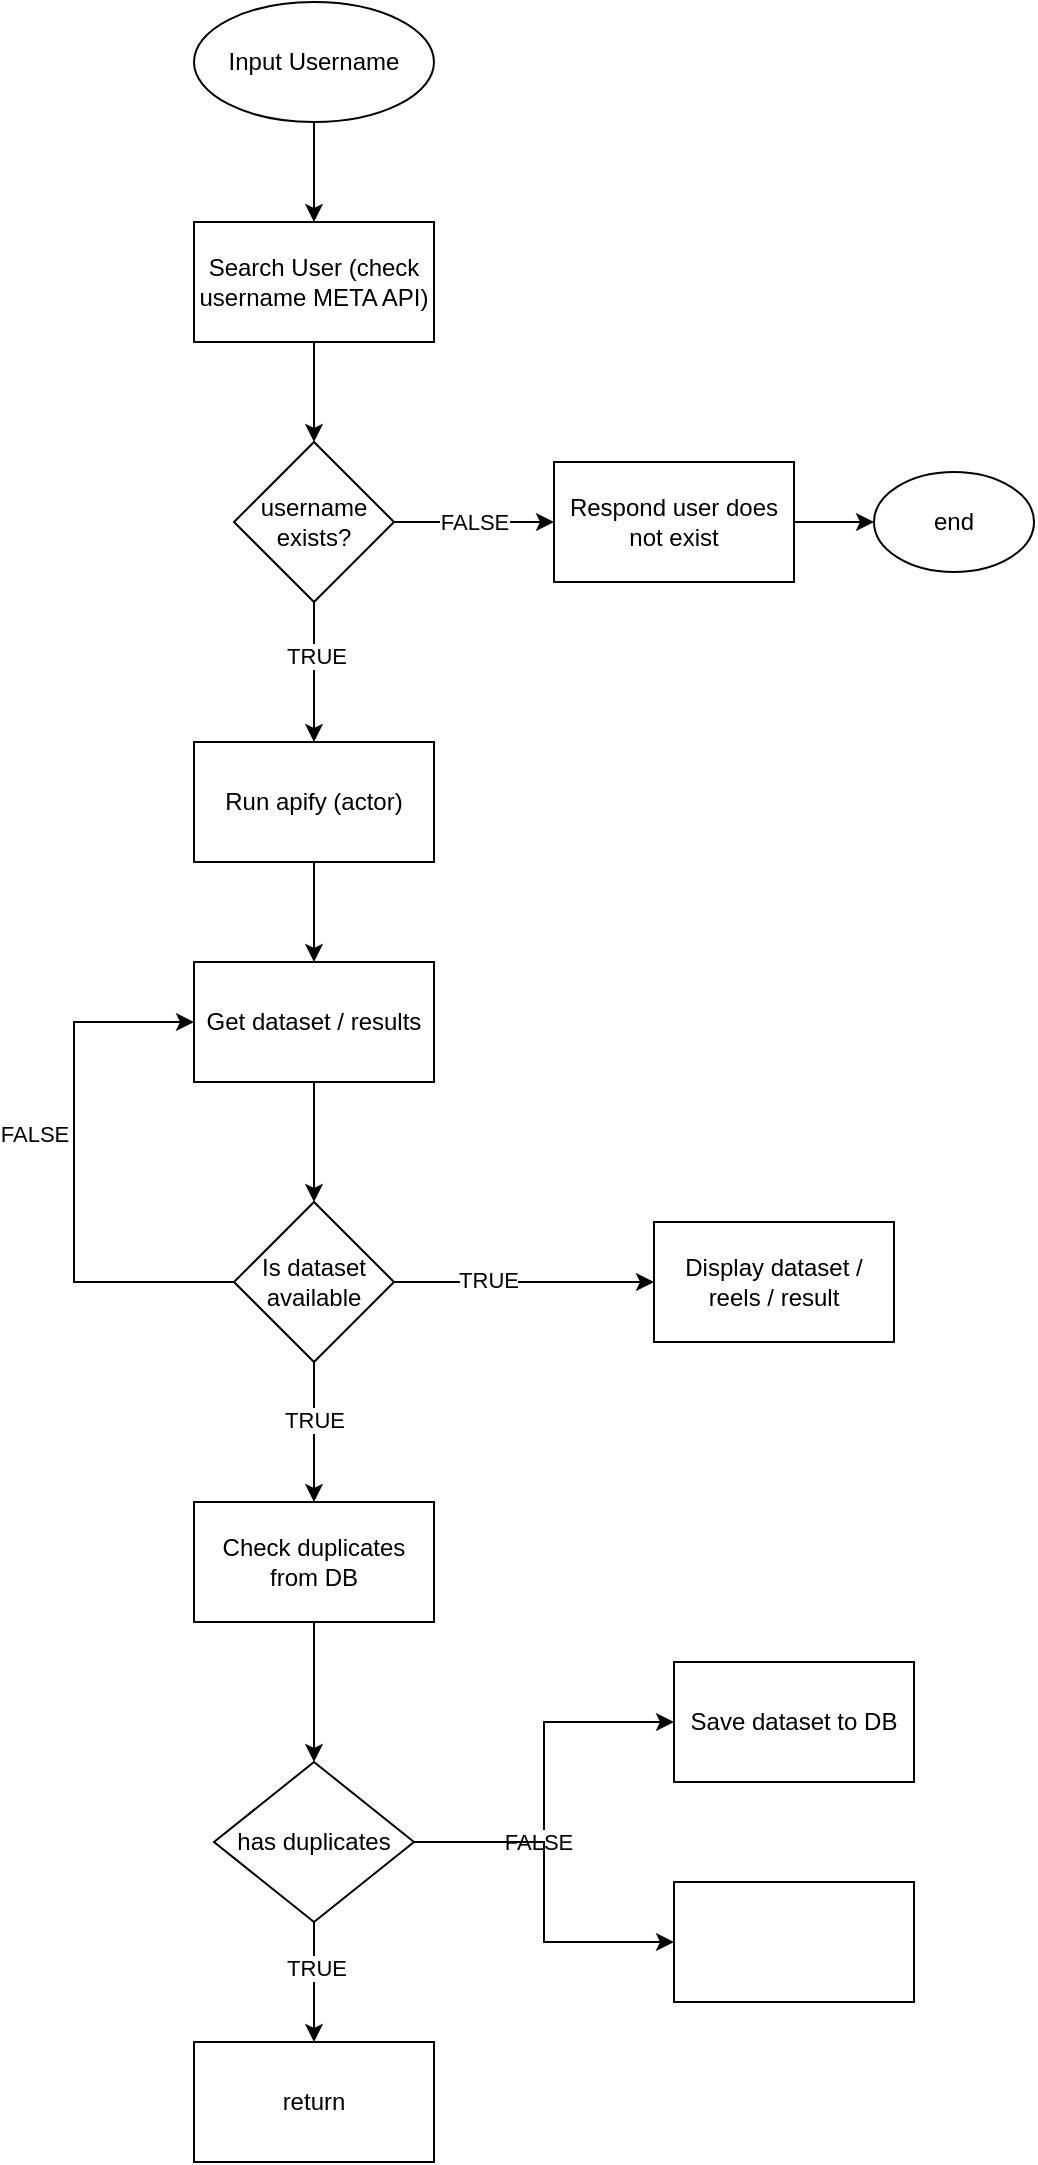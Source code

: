 <mxfile version="26.2.12">
  <diagram name="Page-1" id="h61SVVntLW2SpJuhT1aK">
    <mxGraphModel dx="2197" dy="1143" grid="1" gridSize="10" guides="1" tooltips="1" connect="1" arrows="1" fold="1" page="1" pageScale="1" pageWidth="2000" pageHeight="2000" math="0" shadow="0">
      <root>
        <mxCell id="0" />
        <mxCell id="1" parent="0" />
        <mxCell id="_Dbv0V_0b71Nu5GrJvEi-3" value="" style="edgeStyle=orthogonalEdgeStyle;rounded=0;orthogonalLoop=1;jettySize=auto;html=1;" parent="1" source="_Dbv0V_0b71Nu5GrJvEi-1" target="_Dbv0V_0b71Nu5GrJvEi-2" edge="1">
          <mxGeometry relative="1" as="geometry" />
        </mxCell>
        <mxCell id="_Dbv0V_0b71Nu5GrJvEi-1" value="Input Username" style="ellipse;whiteSpace=wrap;html=1;" parent="1" vertex="1">
          <mxGeometry x="600" y="150" width="120" height="60" as="geometry" />
        </mxCell>
        <mxCell id="_Dbv0V_0b71Nu5GrJvEi-5" value="" style="edgeStyle=orthogonalEdgeStyle;rounded=0;orthogonalLoop=1;jettySize=auto;html=1;" parent="1" source="_Dbv0V_0b71Nu5GrJvEi-2" target="_Dbv0V_0b71Nu5GrJvEi-4" edge="1">
          <mxGeometry relative="1" as="geometry" />
        </mxCell>
        <mxCell id="_Dbv0V_0b71Nu5GrJvEi-2" value="Search User (check username META API)" style="whiteSpace=wrap;html=1;" parent="1" vertex="1">
          <mxGeometry x="600" y="260" width="120" height="60" as="geometry" />
        </mxCell>
        <mxCell id="_Dbv0V_0b71Nu5GrJvEi-7" value="FALSE" style="edgeStyle=orthogonalEdgeStyle;rounded=0;orthogonalLoop=1;jettySize=auto;html=1;" parent="1" source="_Dbv0V_0b71Nu5GrJvEi-4" target="_Dbv0V_0b71Nu5GrJvEi-6" edge="1">
          <mxGeometry relative="1" as="geometry" />
        </mxCell>
        <mxCell id="_Dbv0V_0b71Nu5GrJvEi-13" value="" style="edgeStyle=orthogonalEdgeStyle;rounded=0;orthogonalLoop=1;jettySize=auto;html=1;" parent="1" source="_Dbv0V_0b71Nu5GrJvEi-4" target="_Dbv0V_0b71Nu5GrJvEi-12" edge="1">
          <mxGeometry relative="1" as="geometry" />
        </mxCell>
        <mxCell id="_Dbv0V_0b71Nu5GrJvEi-14" value="TRUE" style="edgeLabel;html=1;align=center;verticalAlign=middle;resizable=0;points=[];" parent="_Dbv0V_0b71Nu5GrJvEi-13" vertex="1" connectable="0">
          <mxGeometry x="-0.222" y="1" relative="1" as="geometry">
            <mxPoint as="offset" />
          </mxGeometry>
        </mxCell>
        <mxCell id="_Dbv0V_0b71Nu5GrJvEi-4" value="username exists?" style="rhombus;whiteSpace=wrap;html=1;" parent="1" vertex="1">
          <mxGeometry x="620" y="370" width="80" height="80" as="geometry" />
        </mxCell>
        <mxCell id="_Dbv0V_0b71Nu5GrJvEi-11" value="" style="edgeStyle=orthogonalEdgeStyle;rounded=0;orthogonalLoop=1;jettySize=auto;html=1;" parent="1" source="_Dbv0V_0b71Nu5GrJvEi-6" target="_Dbv0V_0b71Nu5GrJvEi-10" edge="1">
          <mxGeometry relative="1" as="geometry" />
        </mxCell>
        <mxCell id="_Dbv0V_0b71Nu5GrJvEi-6" value="Respond user does not exist" style="whiteSpace=wrap;html=1;" parent="1" vertex="1">
          <mxGeometry x="780" y="380" width="120" height="60" as="geometry" />
        </mxCell>
        <mxCell id="_Dbv0V_0b71Nu5GrJvEi-10" value="end" style="ellipse;whiteSpace=wrap;html=1;" parent="1" vertex="1">
          <mxGeometry x="940" y="385" width="80" height="50" as="geometry" />
        </mxCell>
        <mxCell id="_Dbv0V_0b71Nu5GrJvEi-21" value="" style="edgeStyle=orthogonalEdgeStyle;rounded=0;orthogonalLoop=1;jettySize=auto;html=1;" parent="1" source="_Dbv0V_0b71Nu5GrJvEi-12" target="_Dbv0V_0b71Nu5GrJvEi-15" edge="1">
          <mxGeometry relative="1" as="geometry" />
        </mxCell>
        <mxCell id="_Dbv0V_0b71Nu5GrJvEi-12" value="Run apify (actor)" style="whiteSpace=wrap;html=1;" parent="1" vertex="1">
          <mxGeometry x="600" y="520" width="120" height="60" as="geometry" />
        </mxCell>
        <mxCell id="Ycl4GxUiq36-YD5LlwCj-3" style="edgeStyle=orthogonalEdgeStyle;rounded=0;orthogonalLoop=1;jettySize=auto;html=1;entryX=0.5;entryY=0;entryDx=0;entryDy=0;" parent="1" source="_Dbv0V_0b71Nu5GrJvEi-15" target="_Dbv0V_0b71Nu5GrJvEi-19" edge="1">
          <mxGeometry relative="1" as="geometry" />
        </mxCell>
        <mxCell id="_Dbv0V_0b71Nu5GrJvEi-15" value="Get dataset / results" style="whiteSpace=wrap;html=1;" parent="1" vertex="1">
          <mxGeometry x="600" y="630" width="120" height="60" as="geometry" />
        </mxCell>
        <mxCell id="_Dbv0V_0b71Nu5GrJvEi-23" style="edgeStyle=orthogonalEdgeStyle;rounded=0;orthogonalLoop=1;jettySize=auto;html=1;" parent="1" source="_Dbv0V_0b71Nu5GrJvEi-19" target="_Dbv0V_0b71Nu5GrJvEi-15" edge="1">
          <mxGeometry relative="1" as="geometry">
            <Array as="points">
              <mxPoint x="540" y="790" />
              <mxPoint x="540" y="660" />
            </Array>
            <mxPoint x="770" y="680" as="targetPoint" />
          </mxGeometry>
        </mxCell>
        <mxCell id="_Dbv0V_0b71Nu5GrJvEi-24" value="FALSE" style="edgeLabel;html=1;align=center;verticalAlign=middle;resizable=0;points=[];" parent="_Dbv0V_0b71Nu5GrJvEi-23" vertex="1" connectable="0">
          <mxGeometry x="0.202" y="1" relative="1" as="geometry">
            <mxPoint x="-19" y="8" as="offset" />
          </mxGeometry>
        </mxCell>
        <mxCell id="_Dbv0V_0b71Nu5GrJvEi-26" value="" style="edgeStyle=orthogonalEdgeStyle;rounded=0;orthogonalLoop=1;jettySize=auto;html=1;" parent="1" source="_Dbv0V_0b71Nu5GrJvEi-19" target="_Dbv0V_0b71Nu5GrJvEi-25" edge="1">
          <mxGeometry relative="1" as="geometry" />
        </mxCell>
        <mxCell id="_Dbv0V_0b71Nu5GrJvEi-27" value="TRUE" style="edgeLabel;html=1;align=center;verticalAlign=middle;resizable=0;points=[];" parent="_Dbv0V_0b71Nu5GrJvEi-26" vertex="1" connectable="0">
          <mxGeometry x="-0.277" y="1" relative="1" as="geometry">
            <mxPoint as="offset" />
          </mxGeometry>
        </mxCell>
        <mxCell id="Ycl4GxUiq36-YD5LlwCj-5" value="" style="edgeStyle=orthogonalEdgeStyle;rounded=0;orthogonalLoop=1;jettySize=auto;html=1;" parent="1" source="_Dbv0V_0b71Nu5GrJvEi-19" target="Ycl4GxUiq36-YD5LlwCj-4" edge="1">
          <mxGeometry relative="1" as="geometry" />
        </mxCell>
        <mxCell id="Ycl4GxUiq36-YD5LlwCj-6" value="TRUE" style="edgeLabel;html=1;align=center;verticalAlign=middle;resizable=0;points=[];" parent="Ycl4GxUiq36-YD5LlwCj-5" vertex="1" connectable="0">
          <mxGeometry x="-0.178" relative="1" as="geometry">
            <mxPoint as="offset" />
          </mxGeometry>
        </mxCell>
        <mxCell id="_Dbv0V_0b71Nu5GrJvEi-19" value="Is dataset available" style="rhombus;whiteSpace=wrap;html=1;" parent="1" vertex="1">
          <mxGeometry x="620" y="750" width="80" height="80" as="geometry" />
        </mxCell>
        <mxCell id="_Dbv0V_0b71Nu5GrJvEi-25" value="Display dataset / reels / result" style="whiteSpace=wrap;html=1;" parent="1" vertex="1">
          <mxGeometry x="830" y="760" width="120" height="60" as="geometry" />
        </mxCell>
        <mxCell id="Ycl4GxUiq36-YD5LlwCj-10" value="" style="edgeStyle=orthogonalEdgeStyle;rounded=0;orthogonalLoop=1;jettySize=auto;html=1;" parent="1" source="Ycl4GxUiq36-YD5LlwCj-4" target="Ycl4GxUiq36-YD5LlwCj-9" edge="1">
          <mxGeometry relative="1" as="geometry" />
        </mxCell>
        <mxCell id="Ycl4GxUiq36-YD5LlwCj-4" value="Check duplicates from DB" style="whiteSpace=wrap;html=1;" parent="1" vertex="1">
          <mxGeometry x="600" y="900" width="120" height="60" as="geometry" />
        </mxCell>
        <mxCell id="Ycl4GxUiq36-YD5LlwCj-12" value="" style="edgeStyle=orthogonalEdgeStyle;rounded=0;orthogonalLoop=1;jettySize=auto;html=1;" parent="1" source="Ycl4GxUiq36-YD5LlwCj-9" target="Ycl4GxUiq36-YD5LlwCj-11" edge="1">
          <mxGeometry relative="1" as="geometry" />
        </mxCell>
        <mxCell id="Ycl4GxUiq36-YD5LlwCj-13" value="TRUE" style="edgeLabel;html=1;align=center;verticalAlign=middle;resizable=0;points=[];" parent="Ycl4GxUiq36-YD5LlwCj-12" vertex="1" connectable="0">
          <mxGeometry x="-0.226" y="1" relative="1" as="geometry">
            <mxPoint as="offset" />
          </mxGeometry>
        </mxCell>
        <mxCell id="Ycl4GxUiq36-YD5LlwCj-15" value="" style="edgeStyle=orthogonalEdgeStyle;rounded=0;orthogonalLoop=1;jettySize=auto;html=1;" parent="1" source="Ycl4GxUiq36-YD5LlwCj-9" target="Ycl4GxUiq36-YD5LlwCj-14" edge="1">
          <mxGeometry relative="1" as="geometry" />
        </mxCell>
        <mxCell id="Ycl4GxUiq36-YD5LlwCj-16" value="FALSE" style="edgeLabel;html=1;align=center;verticalAlign=middle;resizable=0;points=[];" parent="Ycl4GxUiq36-YD5LlwCj-15" vertex="1" connectable="0">
          <mxGeometry x="-0.355" relative="1" as="geometry">
            <mxPoint as="offset" />
          </mxGeometry>
        </mxCell>
        <mxCell id="BrmdzVbv70yO6n5Es6os-3" value="" style="edgeStyle=orthogonalEdgeStyle;rounded=0;orthogonalLoop=1;jettySize=auto;html=1;" edge="1" parent="1" source="Ycl4GxUiq36-YD5LlwCj-9" target="BrmdzVbv70yO6n5Es6os-2">
          <mxGeometry relative="1" as="geometry" />
        </mxCell>
        <mxCell id="Ycl4GxUiq36-YD5LlwCj-9" value="has duplicates" style="rhombus;whiteSpace=wrap;html=1;" parent="1" vertex="1">
          <mxGeometry x="610" y="1030" width="100" height="80" as="geometry" />
        </mxCell>
        <mxCell id="Ycl4GxUiq36-YD5LlwCj-11" value="return" style="whiteSpace=wrap;html=1;" parent="1" vertex="1">
          <mxGeometry x="600" y="1170" width="120" height="60" as="geometry" />
        </mxCell>
        <mxCell id="Ycl4GxUiq36-YD5LlwCj-14" value="Save dataset to DB" style="whiteSpace=wrap;html=1;" parent="1" vertex="1">
          <mxGeometry x="840" y="980" width="120" height="60" as="geometry" />
        </mxCell>
        <mxCell id="BrmdzVbv70yO6n5Es6os-2" value="" style="whiteSpace=wrap;html=1;" vertex="1" parent="1">
          <mxGeometry x="840" y="1090" width="120" height="60" as="geometry" />
        </mxCell>
      </root>
    </mxGraphModel>
  </diagram>
</mxfile>
